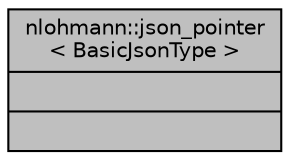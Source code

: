 digraph "nlohmann::json_pointer&lt; BasicJsonType &gt;"
{
 // INTERACTIVE_SVG=YES
  bgcolor="transparent";
  edge [fontname="Helvetica",fontsize="10",labelfontname="Helvetica",labelfontsize="10"];
  node [fontname="Helvetica",fontsize="10",shape=record];
  Node1 [label="{nlohmann::json_pointer\l\< BasicJsonType \>\n||}",height=0.2,width=0.4,color="black", fillcolor="grey75", style="filled" fontcolor="black"];
}
